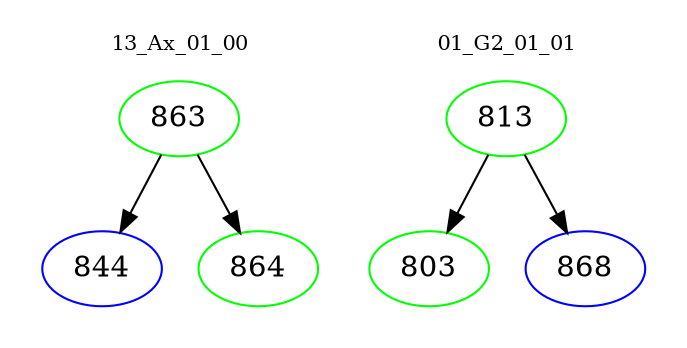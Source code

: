 digraph{
subgraph cluster_0 {
color = white
label = "13_Ax_01_00";
fontsize=10;
T0_863 [label="863", color="green"]
T0_863 -> T0_844 [color="black"]
T0_844 [label="844", color="blue"]
T0_863 -> T0_864 [color="black"]
T0_864 [label="864", color="green"]
}
subgraph cluster_1 {
color = white
label = "01_G2_01_01";
fontsize=10;
T1_813 [label="813", color="green"]
T1_813 -> T1_803 [color="black"]
T1_803 [label="803", color="green"]
T1_813 -> T1_868 [color="black"]
T1_868 [label="868", color="blue"]
}
}
